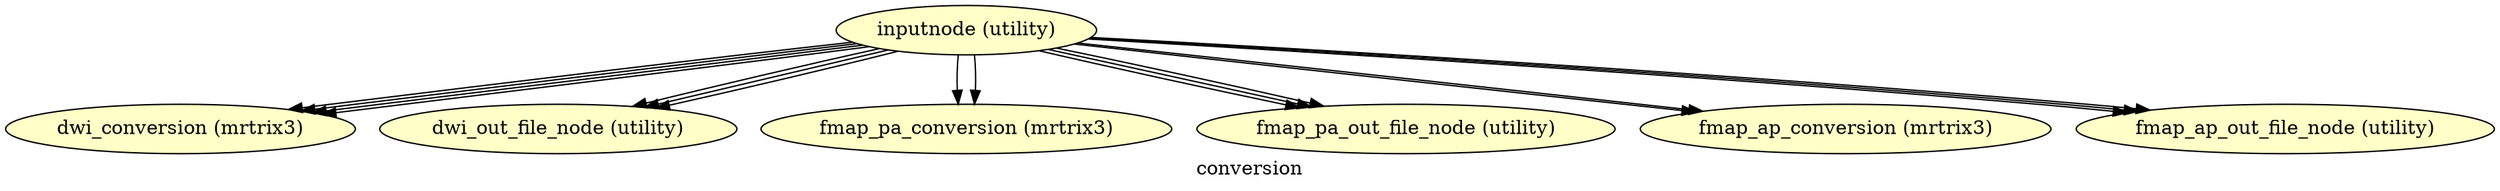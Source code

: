 digraph conversion{
  label="conversion";
  conversion_inputnode[label="inputnode (utility)", style=filled, fillcolor="#FFFFC8"];
  conversion_dwi_conversion[label="dwi_conversion (mrtrix3)", style=filled, fillcolor="#FFFFC8"];
  conversion_dwi_out_file_node[label="dwi_out_file_node (utility)", style=filled, fillcolor="#FFFFC8"];
  conversion_fmap_pa_conversion[label="fmap_pa_conversion (mrtrix3)", style=filled, fillcolor="#FFFFC8"];
  conversion_fmap_pa_out_file_node[label="fmap_pa_out_file_node (utility)", style=filled, fillcolor="#FFFFC8"];
  conversion_fmap_ap_conversion[label="fmap_ap_conversion (mrtrix3)", style=filled, fillcolor="#FFFFC8"];
  conversion_fmap_ap_out_file_node[label="fmap_ap_out_file_node (utility)", style=filled, fillcolor="#FFFFC8"];
  conversion_inputnode -> conversion_dwi_conversion;
  conversion_inputnode -> conversion_dwi_conversion;
  conversion_inputnode -> conversion_dwi_conversion;
  conversion_inputnode -> conversion_dwi_conversion;
  conversion_inputnode -> conversion_dwi_out_file_node;
  conversion_inputnode -> conversion_dwi_out_file_node;
  conversion_inputnode -> conversion_dwi_out_file_node;
  conversion_inputnode -> conversion_fmap_pa_conversion;
  conversion_inputnode -> conversion_fmap_pa_conversion;
  conversion_inputnode -> conversion_fmap_pa_out_file_node;
  conversion_inputnode -> conversion_fmap_pa_out_file_node;
  conversion_inputnode -> conversion_fmap_pa_out_file_node;
  conversion_inputnode -> conversion_fmap_ap_conversion;
  conversion_inputnode -> conversion_fmap_ap_conversion;
  conversion_inputnode -> conversion_fmap_ap_out_file_node;
  conversion_inputnode -> conversion_fmap_ap_out_file_node;
  conversion_inputnode -> conversion_fmap_ap_out_file_node;
}